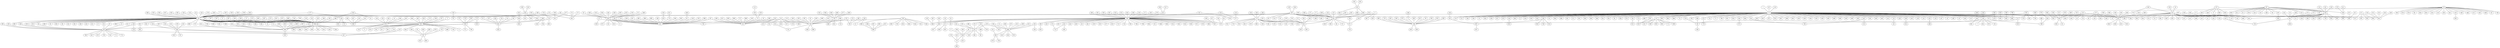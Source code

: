 strict graph "" {
	graph ["edge"="{}",
		file="/Users/felicedeluca/Developer/UofA/mlgd/pipeline/impred/tmp_workspace/eucore/set1/layers/EU_core_Layer_8_drawing_improved.dot",
		"graph"="{'file': '/Users/felicedeluca/Developer/UofA/mlgd/pipeline/impred/tmp_workspace/eucore/set1/layers/EU_core_Layer_8_drawing_improved.dot'}",
		"node"="{'height': '', 'level': '', 'pos': '', 'width': ''}"
	];
	1	 [level=5,
		pos="-1450.11,1085.67"];
	13	 [height=0.05,
		level=1,
		pos="-1524.43,-90.09",
		width=0.05];
	1 -- 13;
	10	 [height=0.05,
		level=1,
		pos="-9300.24,1101.89",
		width=0.05];
	10 -- 13;
	192	 [level=5,
		pos="-9292.43,-994.20"];
	10 -- 192;
	210	 [level=4,
		pos="-8688.58,-931.04"];
	10 -- 210;
	265	 [level=3,
		pos="-9412.26,2705.76"];
	10 -- 265;
	291	 [level=2,
		pos="-10450.56,-745.26"];
	10 -- 291;
	325	 [level=2,
		pos="-10546.25,2236.78"];
	10 -- 325;
	360	 [level=5,
		pos="-8472.95,1581.37"];
	10 -- 360;
	484	 [height=0.05,
		level=1,
		pos="-11483.92,303.35",
		width=0.05];
	10 -- 484;
	511	 [level=5,
		pos="-9801.07,-817.87"];
	10 -- 511;
	582	 [level=4,
		pos="-10588.02,398.17"];
	10 -- 582;
	609	 [level=5,
		pos="-9233.62,-863.93"];
	10 -- 609;
	63	 [level=4,
		pos="-10333.67,2853.04"];
	10 -- 63;
	706	 [level=5,
		pos="-10587.95,1492.53"];
	10 -- 706;
	766	 [level=5,
		pos="-10240.95,-151.76"];
	10 -- 766;
	878	 [level=4,
		pos="-8764.16,-265.03"];
	10 -- 878;
	879	 [level=5,
		pos="-9929.38,2385.93"];
	10 -- 879;
	88	 [level=6,
		pos="-8735.57,1923.15"];
	10 -- 88;
	904	 [level=4,
		pos="-9873.82,-855.30"];
	10 -- 904;
	905	 [level=4,
		pos="-9285.70,2329.24"];
	10 -- 905;
	100	 [level=6,
		pos="6386.97,-11204.94"];
	96	 [level=2,
		pos="6059.10,-12080.25"];
	100 -- 96;
	102	 [height=0.05,
		level=1,
		pos="3487.32,3137.15",
		width=0.05];
	441	 [height=0.05,
		level=1,
		pos="4079.18,-732.51",
		width=0.05];
	102 -- 441;
	104	 [height=0.05,
		level=1,
		pos="9372.29,14916.73",
		width=0.05];
	646	 [height=0.05,
		level=1,
		pos="10567.92,12510.04",
		width=0.05];
	104 -- 646;
	756	 [level=6,
		pos="9357.80,15085.61"];
	104 -- 756;
	105	 [height=0.05,
		level=1,
		pos="7830.02,-5044.18",
		width=0.05];
	616	 [height=0.05,
		level=1,
		pos="7843.97,-6723.96",
		width=0.05];
	105 -- 616;
	106	 [level=6,
		pos="2523.34,2263.70"];
	800	 [level=2,
		pos="1807.54,1949.51"];
	106 -- 800;
	107	 [level=3,
		pos="-2240.77,-1048.50"];
	107 -- 13;
	108	 [level=3,
		pos="10016.95,59.39"];
	346	 [height=0.05,
		level=1,
		pos="8088.95,260.36",
		width=0.05];
	108 -- 346;
	109	 [level=5,
		pos="-1818.26,-5509.60"];
	416	 [height=0.05,
		level=1,
		pos="-1826.51,-5039.51",
		width=0.05];
	109 -- 416;
	11	 [level=3,
		pos="-7006.52,8015.36"];
	401	 [level=3,
		pos="-6783.42,7068.76"];
	11 -- 401;
	111	 [level=2,
		pos="6764.96,-9641.07"];
	829	 [level=2,
		pos="6267.84,-9275.52"];
	111 -- 829;
	957	 [height=0.05,
		level=1,
		pos="7735.93,-10845.89",
		width=0.05];
	111 -- 957;
	112	 [level=5,
		pos="5538.82,-10098.17"];
	250	 [level=5,
		pos="5538.38,-10774.36"];
	112 -- 250;
	113	 [level=3,
		pos="4273.87,5457.74"];
	728	 [height=0.05,
		level=1,
		pos="4695.50,6280.25",
		width=0.05];
	113 -- 728;
	115	 [height=0.05,
		level=1,
		pos="-4526.88,-3718.57",
		width=0.05];
	146	 [level=5,
		pos="-4266.56,-4134.99"];
	115 -- 146;
	35	 [level=5,
		pos="-4978.00,-3902.45"];
	115 -- 35;
	115 -- 416;
	722	 [level=5,
		pos="-4927.30,-3541.47"];
	115 -- 722;
	858	 [level=5,
		pos="-3904.08,-2990.04"];
	115 -- 858;
	116	 [level=6,
		pos="-3531.03,-9095.19"];
	769	 [height=0.05,
		level=1,
		pos="-4854.45,-9255.98",
		width=0.05];
	116 -- 769;
	118	 [level=5,
		pos="6981.35,881.74"];
	118 -- 346;
	119	 [level=2,
		pos="464.56,-1039.78"];
	119 -- 13;
	12	 [level=5,
		pos="8341.80,-1339.75"];
	12 -- 346;
	121	 [level=4,
		pos="1883.43,1027.29"];
	121 -- 800;
	122	 [height=0.05,
		level=1,
		pos="2532.25,-1537.65",
		width=0.05];
	122 -- 441;
	124	 [level=5,
		pos="4235.94,11651.33"];
	174	 [height=0.05,
		level=1,
		pos="5071.06,11220.56",
		width=0.05];
	124 -- 174;
	125	 [level=6,
		pos="6111.61,2261.07"];
	277	 [level=3,
		pos="6253.29,2008.04"];
	125 -- 277;
	126	 [level=3,
		pos="1168.36,6465.48"];
	222	 [level=2,
		pos="617.43,7723.46"];
	126 -- 222;
	127	 [level=4,
		pos="81.03,4390.68"];
	143	 [level=4,
		pos="156.97,5249.89"];
	127 -- 143;
	15	 [height=0.05,
		level=1,
		pos="755.81,2597.27",
		width=0.05];
	127 -- 15;
	459	 [level=5,
		pos="66.26,5098.15"];
	127 -- 459;
	540	 [level=5,
		pos="723.16,4900.72"];
	127 -- 540;
	78	 [level=5,
		pos="729.12,4075.93"];
	127 -- 78;
	93	 [level=6,
		pos="1062.33,4376.14"];
	127 -- 93;
	129	 [level=5,
		pos="8645.02,-4633.83"];
	337	 [height=0.05,
		level=1,
		pos="9699.75,-4674.58",
		width=0.05];
	129 -- 337;
	136	 [height=0.05,
		level=1,
		pos="-6246.88,-1673.21",
		width=0.05];
	13 -- 136;
	138	 [level=4,
		pos="501.28,-1255.09"];
	13 -- 138;
	141	 [level=2,
		pos="-867.23,202.62"];
	13 -- 141;
	144	 [level=5,
		pos="30.74,1892.76"];
	13 -- 144;
	13 -- 15;
	153	 [level=5,
		pos="-2974.31,1256.97"];
	13 -- 153;
	158	 [height=0.05,
		level=1,
		pos="-1587.84,4501.08",
		width=0.05];
	13 -- 158;
	162	 [level=5,
		pos="281.36,-1156.85"];
	13 -- 162;
	167	 [level=2,
		pos="-649.77,-1657.57"];
	13 -- 167;
	18	 [level=2,
		pos="-2530.68,-1075.09"];
	13 -- 18;
	180	 [height=0.05,
		level=1,
		pos="-2453.92,-120.66",
		width=0.05];
	13 -- 180;
	20	 [level=2,
		pos="-1415.56,1325.09"];
	13 -- 20;
	204	 [level=2,
		pos="-1015.99,1335.30"];
	13 -- 204;
	213	 [level=2,
		pos="-2644.36,915.76"];
	13 -- 213;
	214	 [level=3,
		pos="-3734.41,1278.64"];
	13 -- 214;
	215	 [level=2,
		pos="-2872.95,-2365.75"];
	13 -- 215;
	23	 [level=2,
		pos="-5153.71,2250.04"];
	13 -- 23;
	248	 [level=5,
		pos="-695.58,40.38"];
	13 -- 248;
	249	 [level=5,
		pos="-2211.60,-981.34"];
	13 -- 249;
	25	 [level=2,
		pos="-609.15,-1367.66"];
	13 -- 25;
	261	 [level=5,
		pos="-2636.91,3.85"];
	13 -- 261;
	280	 [height=0.05,
		level=1,
		pos="1618.75,3549.47",
		width=0.05];
	13 -- 280;
	284	 [level=5,
		pos="743.77,1522.77"];
	13 -- 284;
	288	 [level=4,
		pos="-1841.59,-936.05"];
	13 -- 288;
	29	 [level=2,
		pos="924.13,-956.85"];
	13 -- 29;
	339	 [level=5,
		pos="-3790.95,-446.47"];
	13 -- 339;
	353	 [level=5,
		pos="-3287.71,-1503.20"];
	13 -- 353;
	358	 [level=5,
		pos="-2099.51,-1144.35"];
	13 -- 358;
	388	 [level=5,
		pos="-1625.48,772.86"];
	13 -- 388;
	389	 [level=4,
		pos="-1269.53,703.05"];
	13 -- 389;
	391	 [level=2,
		pos="-2331.35,1337.22"];
	13 -- 391;
	393	 [level=3,
		pos="-3590.38,-1019.39"];
	13 -- 393;
	405	 [level=5,
		pos="-1377.67,647.83"];
	13 -- 405;
	414	 [level=2,
		pos="-240.34,232.70"];
	13 -- 414;
	13 -- 416;
	420	 [height=0.05,
		level=1,
		pos="-4312.00,-2108.51",
		width=0.05];
	13 -- 420;
	433	 [level=2,
		pos="-13.28,1226.16"];
	13 -- 433;
	437	 [height=0.05,
		level=1,
		pos="-5662.84,3001.79",
		width=0.05];
	13 -- 437;
	13 -- 441;
	454	 [height=0.05,
		level=1,
		pos="-1271.75,-1466.65",
		width=0.05];
	13 -- 454;
	456	 [level=5,
		pos="-2834.47,-644.36"];
	13 -- 456;
	457	 [level=2,
		pos="-417.90,740.52"];
	13 -- 457;
	470	 [level=5,
		pos="-653.33,412.57"];
	13 -- 470;
	492	 [level=5,
		pos="-896.64,1408.25"];
	13 -- 492;
	5	 [height=0.05,
		level=1,
		pos="-183.66,-191.05",
		width=0.05];
	13 -- 5;
	518	 [level=6,
		pos="-563.11,-1061.93"];
	13 -- 518;
	526	 [level=5,
		pos="-661.38,-1721.04"];
	13 -- 526;
	528	 [level=4,
		pos="-300.64,-1021.86"];
	13 -- 528;
	53	 [level=5,
		pos="-2538.56,-762.64"];
	13 -- 53;
	55	 [height=0.05,
		level=1,
		pos="2478.60,2515.29",
		width=0.05];
	13 -- 55;
	564	 [level=2,
		pos="-561.72,872.71"];
	13 -- 564;
	566	 [height=0.05,
		level=1,
		pos="-4611.97,966.54",
		width=0.05];
	13 -- 566;
	567	 [level=2,
		pos="-778.47,-61.05"];
	13 -- 567;
	571	 [level=5,
		pos="108.74,-834.86"];
	13 -- 571;
	573	 [height=0.05,
		level=1,
		pos="-4290.53,2823.84",
		width=0.05];
	13 -- 573;
	583	 [level=5,
		pos="-1935.24,1035.36"];
	13 -- 583;
	590	 [level=5,
		pos="-1301.89,-1436.78"];
	13 -- 590;
	592	 [height=0.05,
		level=1,
		pos="-6656.05,3551.76",
		width=0.05];
	13 -- 592;
	622	 [level=4,
		pos="-2890.58,-813.08"];
	13 -- 622;
	632	 [level=2,
		pos="-823.86,232.24"];
	13 -- 632;
	65	 [level=5,
		pos="-2293.77,875.82"];
	13 -- 65;
	650	 [height=0.05,
		level=1,
		pos="-2017.00,1737.82",
		width=0.05];
	13 -- 650;
	673	 [level=2,
		pos="-1796.67,-865.88"];
	13 -- 673;
	679	 [level=4,
		pos="1259.41,-1047.56"];
	13 -- 679;
	680	 [level=2,
		pos="-932.58,-1662.56"];
	13 -- 680;
	682	 [level=5,
		pos="-780.28,-69.02"];
	13 -- 682;
	683	 [level=5,
		pos="-25.25,1350.65"];
	13 -- 683;
	693	 [level=3,
		pos="-1728.25,-1408.35"];
	13 -- 693;
	698	 [level=5,
		pos="-599.73,-1055.62"];
	13 -- 698;
	70	 [level=4,
		pos="-2694.19,-157.13"];
	13 -- 70;
	709	 [level=2,
		pos="-1075.46,787.54"];
	13 -- 709;
	752	 [level=3,
		pos="-849.23,828.69"];
	13 -- 752;
	777	 [level=4,
		pos="-3362.24,734.09"];
	13 -- 777;
	796	 [level=3,
		pos="-1641.36,1227.46"];
	13 -- 796;
	13 -- 800;
	807	 [level=2,
		pos="-2207.41,1926.64"];
	13 -- 807;
	816	 [level=4,
		pos="-2777.54,-1366.18"];
	13 -- 816;
	838	 [level=5,
		pos="-2960.10,593.94"];
	13 -- 838;
	850	 [level=2,
		pos="853.70,613.60"];
	13 -- 850;
	853	 [level=2,
		pos="-3296.63,334.09"];
	13 -- 853;
	860	 [height=0.05,
		level=1,
		pos="-3002.94,3083.47",
		width=0.05];
	13 -- 860;
	871	 [level=5,
		pos="-553.75,1688.56"];
	13 -- 871;
	872	 [height=0.05,
		level=1,
		pos="-2074.15,816.12",
		width=0.05];
	13 -- 872;
	876	 [level=4,
		pos="-748.26,1175.64"];
	13 -- 876;
	887	 [level=2,
		pos="468.57,-534.32"];
	13 -- 887;
	893	 [level=2,
		pos="-3612.72,2307.67"];
	13 -- 893;
	899	 [level=2,
		pos="-43.42,-1171.80"];
	13 -- 899;
	903	 [level=5,
		pos="-1691.45,-976.83"];
	13 -- 903;
	926	 [level=2,
		pos="-3066.42,-461.64"];
	13 -- 926;
	928	 [level=5,
		pos="-612.82,212.34"];
	13 -- 928;
	942	 [level=5,
		pos="1040.24,-856.16"];
	13 -- 942;
	944	 [level=3,
		pos="-1366.20,799.66"];
	13 -- 944;
	952	 [level=5,
		pos="-3192.99,328.76"];
	13 -- 952;
	956	 [level=4,
		pos="-1753.50,884.61"];
	13 -- 956;
	963	 [level=2,
		pos="-520.03,50.07"];
	13 -- 963;
	968	 [level=2,
		pos="-4462.81,252.85"];
	13 -- 968;
	969	 [level=3,
		pos="-3318.28,-497.99"];
	13 -- 969;
	986	 [level=6,
		pos="-1524.57,-1697.28"];
	13 -- 986;
	130	 [level=6,
		pos="2491.92,-6722.82"];
	676	 [height=0.05,
		level=1,
		pos="2375.90,-5898.09",
		width=0.05];
	130 -- 676;
	132	 [level=5,
		pos="-6946.72,6538.26"];
	246	 [level=2,
		pos="-7782.06,5725.31"];
	132 -- 246;
	133	 [level=6,
		pos="-8036.50,-13105.97"];
	817	 [height=0.05,
		level=1,
		pos="-7825.89,-13297.98",
		width=0.05];
	133 -- 817;
	134	 [height=0.05,
		level=1,
		pos="-11377.64,-8378.37",
		width=0.05];
	634	 [height=0.05,
		level=1,
		pos="-8879.72,-9950.50",
		width=0.05];
	134 -- 634;
	135	 [level=5,
		pos="13046.88,-6643.63"];
	651	 [height=0.05,
		level=1,
		pos="13394.04,-7741.73",
		width=0.05];
	135 -- 651;
	524	 [level=2,
		pos="-6944.94,-948.97"];
	136 -- 524;
	643	 [level=5,
		pos="-5829.08,-2150.63"];
	136 -- 643;
	746	 [level=2,
		pos="-6620.89,-2605.71"];
	136 -- 746;
	837	 [height=0.05,
		level=1,
		pos="-8142.11,-2816.36",
		width=0.05];
	136 -- 837;
	137	 [level=3,
		pos="-9546.63,4439.90"];
	137 -- 246;
	263	 [level=5,
		pos="-10212.99,3810.33"];
	137 -- 263;
	449	 [level=5,
		pos="-10181.44,4515.99"];
	137 -- 449;
	8	 [level=5,
		pos="-9275.12,3607.27"];
	137 -- 8;
	808	 [level=6,
		pos="-9296.21,4915.41"];
	137 -- 808;
	855	 [level=5,
		pos="-8876.90,3974.76"];
	137 -- 855;
	14	 [height=0.05,
		level=1,
		pos="5407.42,417.16",
		width=0.05];
	14 -- 441;
	140	 [level=2,
		pos="18242.13,-5908.82"];
	175	 [level=2,
		pos="17377.39,-7287.72"];
	140 -- 175;
	142	 [level=5,
		pos="5562.00,-4250.00"];
	508	 [height=0.05,
		level=1,
		pos="6124.37,-4334.42",
		width=0.05];
	142 -- 508;
	620	 [level=6,
		pos="-137.92,2294.46"];
	144 -- 620;
	145	 [level=5,
		pos="-5651.45,4726.55"];
	591	 [level=4,
		pos="-5614.75,5495.71"];
	145 -- 591;
	148	 [level=5,
		pos="-4547.77,-18783.29"];
	908	 [level=2,
		pos="-3618.81,-19274.15"];
	148 -- 908;
	149	 [level=6,
		pos="-1639.66,5366.16"];
	149 -- 158;
	799	 [height=0.05,
		level=1,
		pos="-2239.82,8706.62",
		width=0.05];
	15 -- 799;
	919	 [level=5,
		pos="730.96,3719.26"];
	15 -- 919;
	150	 [level=6,
		pos="7395.90,-15816.13"];
	545	 [height=0.05,
		level=1,
		pos="7433.71,-15362.00",
		width=0.05];
	150 -- 545;
	151	 [height=0.05,
		level=1,
		pos="11118.09,2531.17",
		width=0.05];
	151 -- 346;
	976	 [level=6,
		pos="11244.75,2697.40"];
	151 -- 976;
	152	 [height=0.05,
		level=1,
		pos="4134.07,-2986.32",
		width=0.05];
	152 -- 441;
	154	 [height=0.05,
		level=1,
		pos="5799.76,-3151.00",
		width=0.05];
	154 -- 441;
	701	 [level=6,
		pos="6215.30,-2501.24"];
	154 -- 701;
	803	 [level=2,
		pos="5560.06,-2220.68"];
	154 -- 803;
	155	 [level=5,
		pos="-5708.75,-10760.75"];
	155 -- 769;
	156	 [level=5,
		pos="-8445.12,-3237.56"];
	243	 [level=4,
		pos="-8699.95,-2972.57"];
	156 -- 243;
	157	 [level=2,
		pos="12104.40,-6439.21"];
	157 -- 651;
	36	 [level=5,
		pos="-2225.44,4090.35"];
	158 -- 36;
	49	 [level=5,
		pos="-2314.98,5183.68"];
	158 -- 49;
	7	 [level=5,
		pos="-1446.76,5125.36"];
	158 -- 7;
	941	 [level=6,
		pos="-2213.70,4345.69"];
	158 -- 941;
	975	 [level=6,
		pos="-983.38,4088.12"];
	158 -- 975;
	159	 [level=4,
		pos="-5103.40,-10759.91"];
	159 -- 769;
	16	 [level=5,
		pos="-5035.46,6038.89"];
	16 -- 591;
	160	 [level=5,
		pos="16567.80,-8422.57"];
	160 -- 175;
	161	 [level=6,
		pos="6516.26,-4417.53"];
	161 -- 508;
	812	 [level=6,
		pos="-104.59,-1451.59"];
	162 -- 812;
	163	 [level=2,
		pos="9610.45,4931.87"];
	376	 [level=6,
		pos="9345.74,4274.78"];
	163 -- 376;
	537	 [height=0.05,
		level=1,
		pos="11914.75,4922.05",
		width=0.05];
	163 -- 537;
	164	 [level=6,
		pos="8842.57,-4522.91"];
	164 -- 337;
	165	 [level=3,
		pos="-6213.01,7554.31"];
	165 -- 401;
	960	 [level=6,
		pos="-5942.19,7817.40"];
	165 -- 960;
	166	 [level=6,
		pos="-4951.10,-10457.73"];
	166 -- 769;
	169	 [level=5,
		pos="18289.37,-7751.41"];
	169 -- 175;
	17	 [level=4,
		pos="10218.26,7425.83"];
	648	 [level=2,
		pos="10310.99,6612.13"];
	17 -- 648;
	170	 [level=5,
		pos="-4400.97,-16312.99"];
	558	 [height=0.05,
		level=1,
		pos="-4568.56,-16936.92",
		width=0.05];
	170 -- 558;
	172	 [level=4,
		pos="-3906.34,-16784.97"];
	172 -- 558;
	918	 [level=4,
		pos="-3092.06,-16504.66"];
	172 -- 918;
	173	 [level=5,
		pos="-613.41,-4237.99"];
	635	 [height=0.05,
		level=1,
		pos="-795.09,-2802.62",
		width=0.05];
	173 -- 635;
	851	 [height=0.05,
		level=1,
		pos="3510.62,8652.93",
		width=0.05];
	174 -- 851;
	882	 [level=5,
		pos="5061.43,11782.42"];
	174 -- 882;
	238	 [level=5,
		pos="18466.42,-6888.62"];
	175 -- 238;
	361	 [level=4,
		pos="17310.90,-5809.80"];
	175 -- 361;
	476	 [level=5,
		pos="17958.25,-5993.67"];
	175 -- 476;
	552	 [level=5,
		pos="16418.79,-6853.18"];
	175 -- 552;
	66	 [level=4,
		pos="17195.18,-8644.18"];
	175 -- 66;
	678	 [level=2,
		pos="15305.12,-6953.18"];
	175 -- 678;
	708	 [level=5,
		pos="16422.29,-7408.55"];
	175 -- 708;
	761	 [level=4,
		pos="17222.44,-6072.72"];
	175 -- 761;
	776	 [level=4,
		pos="16518.68,-6278.32"];
	175 -- 776;
	785	 [level=6,
		pos="18421.86,-6724.11"];
	175 -- 785;
	801	 [level=5,
		pos="16636.19,-8143.68"];
	175 -- 801;
	870	 [level=5,
		pos="17389.65,-8427.38"];
	175 -- 870;
	895	 [level=6,
		pos="18111.53,-7983.95"];
	175 -- 895;
	177	 [height=0.05,
		level=1,
		pos="5671.22,1186.48",
		width=0.05];
	256	 [level=4,
		pos="5569.63,1977.54"];
	177 -- 256;
	177 -- 441;
	178	 [level=4,
		pos="5923.21,-1230.38"];
	178 -- 441;
	179	 [level=2,
		pos="-6522.38,-16964.66"];
	179 -- 558;
	181	 [height=0.05,
		level=1,
		pos="8325.97,2580.23",
		width=0.05];
	181 -- 346;
	182	 [level=3,
		pos="-3351.32,-9877.86"];
	182 -- 769;
	183	 [height=0.05,
		level=1,
		pos="4644.01,-4358.62",
		width=0.05];
	183 -- 441;
	184	 [level=6,
		pos="14614.66,-6381.94"];
	671	 [level=5,
		pos="14379.07,-6753.41"];
	184 -- 671;
	185	 [level=2,
		pos="13097.49,5041.38"];
	185 -- 537;
	186	 [level=5,
		pos="-363.05,-1997.03"];
	60	 [level=5,
		pos="125.17,-1962.89"];
	186 -- 60;
	187	 [level=2,
		pos="7059.57,-12179.83"];
	187 -- 957;
	187 -- 96;
	188	 [level=5,
		pos="-4040.30,9558.66"];
	72	 [level=2,
		pos="-3688.67,9529.34"];
	188 -- 72;
	189	 [height=0.05,
		level=1,
		pos="538.80,-1701.42",
		width=0.05];
	189 -- 441;
	189 -- 60;
	19	 [level=5,
		pos="1604.11,6800.52"];
	19 -- 222;
	190	 [level=5,
		pos="5632.39,7194.22"];
	190 -- 728;
	191	 [level=2,
		pos="-9511.42,5756.84"];
	191 -- 246;
	193	 [level=5,
		pos="-9653.45,-10398.57"];
	193 -- 634;
	194	 [level=4,
		pos="-607.61,7899.83"];
	194 -- 222;
	770	 [level=6,
		pos="-849.08,7698.17"];
	194 -- 770;
	195	 [level=3,
		pos="-2436.31,-4023.35"];
	195 -- 416;
	197	 [level=2,
		pos="-9960.21,7582.33"];
	232	 [level=5,
		pos="-9162.31,8044.77"];
	197 -- 232;
	197 -- 246;
	251	 [level=5,
		pos="-8989.84,7142.49"];
	197 -- 251;
	287	 [level=4,
		pos="-8948.21,8013.68"];
	197 -- 287;
	296	 [level=5,
		pos="-10957.61,7330.45"];
	197 -- 296;
	39	 [level=5,
		pos="-9966.64,8396.38"];
	197 -- 39;
	412	 [level=4,
		pos="-10616.08,6472.53"];
	197 -- 412;
	481	 [level=2,
		pos="-11253.45,6995.46"];
	197 -- 481;
	580	 [level=3,
		pos="-11307.11,8335.06"];
	197 -- 580;
	658	 [level=5,
		pos="-10762.58,6534.13"];
	197 -- 658;
	811	 [level=5,
		pos="-9634.61,6580.08"];
	197 -- 811;
	91	 [level=5,
		pos="-9775.19,6347.17"];
	197 -- 91;
	979	 [level=5,
		pos="-10109.74,8244.85"];
	197 -- 979;
	198	 [level=2,
		pos="8506.65,-9175.14"];
	198 -- 957;
	2	 [level=2,
		pos="4073.15,1744.92"];
	2 -- 441;
	200	 [level=5,
		pos="2961.43,3621.14"];
	233	 [height=0.05,
		level=1,
		pos="3206.98,4343.69",
		width=0.05];
	200 -- 233;
	201	 [level=5,
		pos="5613.44,-666.18"];
	201 -- 441;
	203	 [level=4,
		pos="4146.98,-6796.65"];
	499	 [level=4,
		pos="3674.36,-6573.20"];
	203 -- 499;
	206	 [level=5,
		pos="-6040.00,5959.13"];
	206 -- 591;
	208	 [level=5,
		pos="6378.00,-4759.15"];
	208 -- 508;
	209	 [level=5,
		pos="8529.94,-4254.33"];
	349	 [level=4,
		pos="9026.65,-3699.63"];
	209 -- 349;
	21	 [level=2,
		pos="-6646.93,-9908.97"];
	21 -- 769;
	211	 [level=5,
		pos="2433.49,8620.65"];
	211 -- 851;
	216	 [level=5,
		pos="1594.12,-817.30"];
	216 -- 942;
	217	 [level=5,
		pos="-816.58,2758.56"];
	491	 [level=5,
		pos="-498.12,3244.04"];
	217 -- 491;
	493	 [level=5,
		pos="-1249.02,3489.50"];
	217 -- 493;
	217 -- 871;
	964	 [level=6,
		pos="-523.49,2998.84"];
	217 -- 964;
	219	 [level=6,
		pos="10886.47,-3545.12"];
	946	 [height=0.05,
		level=1,
		pos="10586.32,-3048.42",
		width=0.05];
	219 -- 946;
	22	 [height=0.05,
		level=1,
		pos="2255.17,-4863.58",
		width=0.05];
	22 -- 441;
	841	 [level=2,
		pos="1017.81,-6367.43"];
	22 -- 841;
	220	 [level=5,
		pos="3065.18,4977.31"];
	220 -- 233;
	221	 [height=0.05,
		level=1,
		pos="5562.28,8607.17",
		width=0.05];
	221 -- 728;
	783	 [level=2,
		pos="5716.98,9574.83"];
	221 -- 783;
	223	 [level=5,
		pos="1725.54,6788.41"];
	222 -- 223;
	237	 [level=5,
		pos="1858.48,7442.97"];
	222 -- 237;
	247	 [level=2,
		pos="-715.08,9189.89"];
	222 -- 247;
	269	 [level=2,
		pos="-497.02,8771.85"];
	222 -- 269;
	222 -- 280;
	327	 [level=2,
		pos="1895.50,8077.78"];
	222 -- 327;
	41	 [level=5,
		pos="-496.11,8023.16"];
	222 -- 41;
	431	 [level=6,
		pos="1357.63,8576.14"];
	222 -- 431;
	525	 [level=4,
		pos="367.95,6555.76"];
	222 -- 525;
	604	 [level=5,
		pos="-330.59,6544.43"];
	222 -- 604;
	654	 [level=2,
		pos="516.17,9624.47"];
	222 -- 654;
	672	 [level=2,
		pos="-180.70,9865.71"];
	222 -- 672;
	719	 [level=4,
		pos="-496.47,7444.26"];
	222 -- 719;
	757	 [level=5,
		pos="-143.36,6929.23"];
	222 -- 757;
	762	 [level=5,
		pos="686.72,9273.39"];
	222 -- 762;
	881	 [level=5,
		pos="-132.42,9293.23"];
	222 -- 881;
	930	 [level=4,
		pos="1768.19,7581.61"];
	222 -- 930;
	935	 [level=5,
		pos="197.69,6363.03"];
	222 -- 935;
	224	 [level=3,
		pos="6652.15,972.30"];
	224 -- 277;
	224 -- 346;
	226	 [level=5,
		pos="-8775.41,5907.29"];
	226 -- 246;
	227	 [height=0.05,
		level=1,
		pos="2192.90,10015.89",
		width=0.05];
	227 -- 851;
	228	 [level=5,
		pos="6339.42,-10289.94"];
	74	 [level=3,
		pos="5718.53,-10900.77"];
	228 -- 74;
	229	 [level=6,
		pos="1506.13,9430.49"];
	229 -- 762;
	268	 [level=5,
		pos="-5129.57,1587.71"];
	23 -- 268;
	421	 [level=5,
		pos="-6098.47,2249.46"];
	23 -- 421;
	569	 [level=6,
		pos="-5947.94,2385.46"];
	23 -- 569;
	655	 [level=5,
		pos="-4738.49,2150.17"];
	23 -- 655;
	691	 [level=5,
		pos="-6076.00,1533.60"];
	23 -- 691;
	73	 [level=2,
		pos="-6055.30,1458.84"];
	23 -- 73;
	819	 [level=2,
		pos="-5778.41,855.58"];
	23 -- 819;
	230	 [level=3,
		pos="2956.51,-17473.23"];
	51	 [level=3,
		pos="2797.01,-17868.97"];
	230 -- 51;
	809	 [height=0.05,
		level=1,
		pos="3240.59,-16391.58",
		width=0.05];
	230 -- 809;
	231	 [level=6,
		pos="10322.07,14775.77"];
	662	 [level=2,
		pos="10367.47,14711.38"];
	231 -- 662;
	241	 [level=4,
		pos="2494.01,3978.56"];
	233 -- 241;
	293	 [level=6,
		pos="3345.70,4067.14"];
	233 -- 293;
	356	 [level=6,
		pos="2273.62,4356.93"];
	233 -- 356;
	233 -- 441;
	234	 [level=5,
		pos="9527.13,-9370.12"];
	619	 [level=2,
		pos="9798.66,-9516.47"];
	234 -- 619;
	235	 [level=5,
		pos="3206.68,-6806.82"];
	235 -- 676;
	239	 [level=5,
		pos="-86.73,-4417.89"];
	239 -- 635;
	24	 [level=6,
		pos="8556.10,-15046.90"];
	24 -- 545;
	240	 [level=5,
		pos="7337.06,4868.28"];
	506	 [height=0.05,
		level=1,
		pos="7518.61,4293.31",
		width=0.05];
	240 -- 506;
	242	 [level=5,
		pos="7701.11,8644.27"];
	726	 [height=0.05,
		level=1,
		pos="8282.13,8773.22",
		width=0.05];
	242 -- 726;
	243 -- 837;
	244	 [level=2,
		pos="1857.02,-2228.06"];
	244 -- 441;
	377	 [level=2,
		pos="-9041.27,5067.62"];
	246 -- 377;
	246 -- 401;
	429	 [level=5,
		pos="-7396.91,4590.24"];
	246 -- 429;
	490	 [level=3,
		pos="-7849.53,4441.83"];
	246 -- 490;
	550	 [level=2,
		pos="-8215.49,4395.01"];
	246 -- 550;
	246 -- 591;
	246 -- 592;
	608	 [level=5,
		pos="-6616.77,5836.89"];
	246 -- 608;
	738	 [level=5,
		pos="-7788.62,6832.45"];
	246 -- 738;
	839	 [level=4,
		pos="-7906.41,6694.35"];
	246 -- 839;
	965	 [level=5,
		pos="-8360.52,4618.68"];
	246 -- 965;
	250 -- 74;
	252	 [level=3,
		pos="-7653.66,-10353.87"];
	252 -- 634;
	254	 [height=0.05,
		level=1,
		pos="4494.36,2202.54",
		width=0.05];
	254 -- 441;
	255	 [level=5,
		pos="5985.40,5219.92"];
	731	 [level=4,
		pos="5767.36,5543.13"];
	255 -- 731;
	601	 [level=6,
		pos="5065.26,1726.47"];
	256 -- 601;
	747	 [level=5,
		pos="5459.67,1389.21"];
	256 -- 747;
	257	 [level=4,
		pos="543.94,-3737.00"];
	257 -- 635;
	258	 [level=4,
		pos="-5346.26,-16288.94"];
	258 -- 558;
	259	 [level=2,
		pos="1346.85,-1916.58"];
	259 -- 441;
	26	 [level=5,
		pos="11290.15,-164.50"];
	471	 [level=4,
		pos="10735.91,503.71"];
	26 -- 471;
	264	 [level=2,
		pos="2832.55,-1726.76"];
	264 -- 441;
	266	 [level=6,
		pos="-3340.18,2497.17"];
	266 -- 893;
	267	 [height=0.05,
		level=1,
		pos="-6027.43,-7011.79",
		width=0.05];
	267 -- 769;
	270	 [level=5,
		pos="9378.57,1624.89"];
	270 -- 346;
	271	 [level=5,
		pos="14308.96,-11353.71"];
	823	 [level=2,
		pos="15164.01,-10966.61"];
	271 -- 823;
	272	 [level=5,
		pos="-4965.49,5104.41"];
	272 -- 591;
	274	 [level=5,
		pos="-6286.06,1022.05"];
	274 -- 819;
	275	 [level=5,
		pos="-5354.78,5952.50"];
	275 -- 591;
	276	 [height=0.05,
		level=1,
		pos="-10070.42,-11682.35",
		width=0.05];
	276 -- 634;
	278	 [level=5,
		pos="8394.22,6301.33"];
	76	 [level=2,
		pos="8708.53,6583.06"];
	278 -- 76;
	279	 [level=4,
		pos="-11818.48,8755.31"];
	279 -- 580;
	281	 [level=2,
		pos="14449.86,-12040.38"];
	281 -- 823;
	282	 [level=5,
		pos="13034.52,-10669.57"];
	455	 [level=3,
		pos="12845.58,-10657.01"];
	282 -- 455;
	283	 [level=6,
		pos="8103.39,3017.75"];
	323	 [level=5,
		pos="8725.13,2631.75"];
	283 -- 323;
	572	 [level=5,
		pos="782.91,1890.48"];
	284 -- 572;
	286	 [height=0.05,
		level=1,
		pos="11702.97,6633.98",
		width=0.05];
	286 -- 537;
	494	 [level=6,
		pos="-8626.53,7996.53"];
	287 -- 494;
	48	 [level=5,
		pos="649.35,-1262.58"];
	29 -- 48;
	292	 [level=3,
		pos="13162.10,-11415.71"];
	292 -- 455;
	294	 [level=5,
		pos="-9112.52,-6660.01"];
	787	 [height=0.05,
		level=1,
		pos="-8648.89,-7266.94",
		width=0.05];
	294 -- 787;
	295	 [level=6,
		pos="15495.40,-11846.52"];
	295 -- 823;
	298	 [level=5,
		pos="7306.43,-1116.24"];
	298 -- 346;
	299	 [level=2,
		pos="2218.63,-959.73"];
	299 -- 441;
	3	 [level=4,
		pos="392.01,-3534.45"];
	3 -- 635;
	301	 [level=2,
		pos="9774.83,-375.90"];
	301 -- 346;
	302	 [level=4,
		pos="8511.85,-3421.33"];
	302 -- 349;
	379	 [level=5,
		pos="8129.88,-4310.04"];
	302 -- 379;
	595	 [level=5,
		pos="8399.59,-3168.57"];
	302 -- 595;
	763	 [level=5,
		pos="7617.92,-3416.21"];
	302 -- 763;
	303	 [level=5,
		pos="7056.90,1829.44"];
	303 -- 346;
	304	 [level=4,
		pos="10707.05,6500.16"];
	304 -- 648;
	307	 [level=2,
		pos="7821.22,2758.79"];
	307 -- 346;
	308	 [level=5,
		pos="-1507.40,-4663.57"];
	308 -- 416;
	31	 [level=5,
		pos="11538.34,12722.49"];
	31 -- 646;
	310	 [level=2,
		pos="7061.74,-907.70"];
	310 -- 346;
	312	 [level=5,
		pos="1535.48,-615.04"];
	312 -- 942;
	313	 [level=5,
		pos="1214.40,-519.92"];
	313 -- 942;
	314	 [level=6,
		pos="13284.80,-5637.98"];
	534	 [level=6,
		pos="13567.36,-6175.19"];
	314 -- 534;
	315	 [level=4,
		pos="9459.35,-1109.21"];
	315 -- 346;
	316	 [height=0.05,
		level=1,
		pos="4847.90,-13979.66",
		width=0.05];
	368	 [level=2,
		pos="4963.61,-15115.43"];
	316 -- 368;
	703	 [level=5,
		pos="3974.48,-14340.53"];
	316 -- 703;
	792	 [height=0.05,
		level=1,
		pos="4576.34,-9681.18",
		width=0.05];
	316 -- 792;
	316 -- 809;
	824	 [level=5,
		pos="4012.32,-13552.23"];
	316 -- 824;
	834	 [height=0.05,
		level=1,
		pos="3893.40,-10945.42",
		width=0.05];
	316 -- 834;
	844	 [level=5,
		pos="4520.99,-13280.18"];
	316 -- 844;
	85	 [height=0.05,
		level=1,
		pos="3448.69,-15014.50",
		width=0.05];
	316 -- 85;
	940	 [level=5,
		pos="5827.85,-14166.39"];
	316 -- 940;
	317	 [level=5,
		pos="8674.19,3245.45"];
	317 -- 323;
	32	 [level=4,
		pos="-3907.85,-13795.00"];
	68	 [height=0.05,
		level=1,
		pos="-4114.30,-12563.05",
		width=0.05];
	32 -- 68;
	320	 [level=2,
		pos="3737.50,-3431.11"];
	320 -- 441;
	321	 [level=6,
		pos="9405.16,-12865.85"];
	774	 [level=2,
		pos="8927.09,-12748.07"];
	321 -- 774;
	322	 [level=4,
		pos="16054.80,-11114.81"];
	322 -- 823;
	323 -- 346;
	324	 [level=2,
		pos="-4375.95,4249.25"];
	789	 [level=2,
		pos="-5291.73,4006.82"];
	324 -- 789;
	802	 [level=5,
		pos="-11163.88,1979.71"];
	325 -- 802;
	326	 [level=2,
		pos="-5158.65,-7186.55"];
	326 -- 769;
	329	 [height=0.05,
		level=1,
		pos="2268.87,11697.03",
		width=0.05];
	329 -- 851;
	33	 [level=4,
		pos="6933.25,-12081.58"];
	33 -- 96;
	330	 [level=5,
		pos="5860.15,-1267.60"];
	330 -- 441;
	333	 [level=3,
		pos="6197.96,6384.22"];
	333 -- 728;
	334	 [level=5,
		pos="8230.33,2266.40"];
	334 -- 346;
	335	 [level=5,
		pos="9519.69,12964.67"];
	543	 [level=6,
		pos="9308.91,13014.85"];
	335 -- 543;
	335 -- 646;
	336	 [level=2,
		pos="6436.40,-6598.65"];
	336 -- 616;
	337 -- 346;
	337 -- 349;
	351	 [level=5,
		pos="9706.68,-5654.00"];
	337 -- 351;
	514	 [level=5,
		pos="10688.71,-4285.35"];
	337 -- 514;
	588	 [level=6,
		pos="9885.84,-4184.60"];
	337 -- 588;
	337 -- 616;
	337 -- 651;
	661	 [level=4,
		pos="9922.70,-5751.35"];
	337 -- 661;
	665	 [level=5,
		pos="8879.26,-5234.35"];
	337 -- 665;
	338	 [level=5,
		pos="-4221.38,-10331.99"];
	338 -- 769;
	614	 [level=5,
		pos="-4137.72,-71.13"];
	339 -- 614;
	34	 [level=2,
		pos="10211.26,-10802.88"];
	527	 [level=6,
		pos="10133.91,-11635.33"];
	34 -- 527;
	576	 [level=4,
		pos="10530.76,-11796.54"];
	34 -- 576;
	586	 [level=6,
		pos="10070.33,-10726.02"];
	34 -- 586;
	791	 [level=2,
		pos="11133.53,-11010.67"];
	34 -- 791;
	818	 [level=4,
		pos="10704.53,-10595.93"];
	34 -- 818;
	34 -- 957;
	340	 [level=5,
		pos="-2694.55,7605.36"];
	340 -- 799;
	341	 [level=4,
		pos="-4667.82,-19025.98"];
	341 -- 908;
	342	 [level=5,
		pos="12549.63,4274.62"];
	342 -- 537;
	343	 [level=6,
		pos="1833.96,-6355.78"];
	343 -- 676;
	344	 [level=4,
		pos="-3137.53,-5510.48"];
	344 -- 416;
	371	 [height=0.05,
		level=1,
		pos="9438.09,3299.19",
		width=0.05];
	346 -- 371;
	398	 [level=2,
		pos="7890.38,-2365.46"];
	346 -- 398;
	428	 [level=4,
		pos="6570.95,82.31"];
	346 -- 428;
	435	 [level=5,
		pos="9786.25,26.00"];
	346 -- 435;
	442	 [level=2,
		pos="11828.66,1265.60"];
	346 -- 442;
	444	 [level=2,
		pos="9945.35,-1731.50"];
	346 -- 444;
	458	 [level=6,
		pos="6850.37,520.29"];
	346 -- 458;
	46	 [level=5,
		pos="7484.25,1997.33"];
	346 -- 46;
	461	 [level=4,
		pos="7109.03,1651.54"];
	346 -- 461;
	346 -- 471;
	479	 [height=0.05,
		level=1,
		pos="8919.45,-1335.03",
		width=0.05];
	346 -- 479;
	505	 [level=5,
		pos="6682.48,-383.97"];
	346 -- 505;
	346 -- 506;
	577	 [height=0.05,
		level=1,
		pos="10582.26,542.60",
		width=0.05];
	346 -- 577;
	58	 [height=0.05,
		level=1,
		pos="6748.80,3526.41",
		width=0.05];
	346 -- 58;
	618	 [level=2,
		pos="6826.47,1455.43"];
	346 -- 618;
	712	 [level=2,
		pos="9490.82,1813.44"];
	346 -- 712;
	716	 [level=2,
		pos="8848.72,2851.44"];
	346 -- 716;
	759	 [height=0.05,
		level=1,
		pos="10168.70,1316.81",
		width=0.05];
	346 -- 759;
	764	 [height=0.05,
		level=1,
		pos="9135.08,1892.85",
		width=0.05];
	346 -- 764;
	798	 [height=0.05,
		level=1,
		pos="11416.20,1248.48",
		width=0.05];
	346 -- 798;
	804	 [level=5,
		pos="6885.59,-365.01"];
	346 -- 804;
	83	 [level=2,
		pos="8847.55,-1850.40"];
	346 -- 83;
	849	 [height=0.05,
		level=1,
		pos="11005.93,-1811.32",
		width=0.05];
	346 -- 849;
	894	 [level=2,
		pos="9342.26,2340.53"];
	346 -- 894;
	914	 [level=2,
		pos="10306.68,1452.34"];
	346 -- 914;
	922	 [height=0.05,
		level=1,
		pos="7828.44,-2168.99",
		width=0.05];
	346 -- 922;
	924	 [level=4,
		pos="9903.65,-917.13"];
	346 -- 924;
	927	 [height=0.05,
		level=1,
		pos="6879.77,-1037.64",
		width=0.05];
	346 -- 927;
	346 -- 946;
	958	 [level=5,
		pos="6483.98,10.68"];
	346 -- 958;
	971	 [level=5,
		pos="9794.59,-427.72"];
	346 -- 971;
	973	 [level=2,
		pos="7025.28,-1927.69"];
	346 -- 973;
	978	 [level=4,
		pos="8976.43,-1376.96"];
	346 -- 978;
	980	 [level=2,
		pos="7539.07,-1496.64"];
	346 -- 980;
	347	 [level=5,
		pos="5522.99,-1674.47"];
	347 -- 441;
	348	 [level=5,
		pos="8248.15,9407.42"];
	348 -- 726;
	891	 [level=5,
		pos="8602.20,-3303.55"];
	349 -- 891;
	350	 [level=3,
		pos="1640.79,320.40"];
	983	 [level=3,
		pos="2047.10,468.90"];
	350 -- 983;
	352	 [level=2,
		pos="-7970.99,-9295.48"];
	352 -- 634;
	489	 [level=6,
		pos="-3348.24,-2060.42"];
	353 -- 489;
	354	 [level=5,
		pos="-7149.34,-8463.01"];
	466	 [level=2,
		pos="-6866.14,-8896.94"];
	354 -- 466;
	81	 [level=5,
		pos="-7724.41,-9154.33"];
	354 -- 81;
	355	 [height=0.05,
		level=1,
		pos="1860.17,-1063.40",
		width=0.05];
	355 -- 441;
	364	 [level=5,
		pos="8921.26,-11486.48"];
	364 -- 957;
	365	 [level=5,
		pos="1323.20,-1151.07"];
	365 -- 679;
	366	 [level=5,
		pos="7942.88,-16033.29"];
	366 -- 545;
	367	 [level=5,
		pos="11086.44,-2886.16"];
	367 -- 946;
	369	 [level=5,
		pos="-3097.50,-12392.30"];
	369 -- 68;
	37	 [level=5,
		pos="-6273.70,-10368.13"];
	37 -- 769;
	370	 [level=2,
		pos="-2139.04,10285.79"];
	370 -- 799;
	371 -- 537;
	373	 [level=5,
		pos="-5635.87,-7564.99"];
	373 -- 769;
	374	 [level=6,
		pos="13645.45,-465.50"];
	713	 [level=2,
		pos="12580.06,795.22"];
	374 -- 713;
	375	 [level=2,
		pos="6290.90,10245.74"];
	375 -- 783;
	378	 [level=5,
		pos="-2611.34,5723.64"];
	378 -- 49;
	380	 [level=2,
		pos="-2854.81,-3856.17"];
	380 -- 416;
	382	 [level=3,
		pos="2843.78,1216.42"];
	382 -- 441;
	383	 [level=3,
		pos="-1378.04,-5059.53"];
	383 -- 416;
	384	 [level=6,
		pos="-697.01,-2195.34"];
	384 -- 635;
	387	 [level=4,
		pos="3447.75,-4352.58"];
	79	 [level=2,
		pos="3087.19,-3909.94"];
	387 -- 79;
	390	 [level=5,
		pos="-6271.08,-8289.29"];
	390 -- 769;
	392	 [level=5,
		pos="6708.45,-10478.67"];
	392 -- 957;
	396	 [level=2,
		pos="-3591.07,-4992.18"];
	396 -- 416;
	397	 [level=5,
		pos="3934.93,6203.58"];
	397 -- 728;
	633	 [level=6,
		pos="7896.42,-2592.77"];
	398 -- 633;
	399	 [level=2,
		pos="6030.19,-13347.13"];
	399 -- 96;
	4	 [level=2,
		pos="11342.88,-7416.40"];
	4 -- 651;
	667	 [level=5,
		pos="10788.45,-7667.20"];
	4 -- 667;
	920	 [level=6,
		pos="11207.33,-8053.97"];
	4 -- 920;
	40	 [height=0.05,
		level=1,
		pos="4983.61,-5875.18",
		width=0.05];
	40 -- 441;
	40 -- 616;
	400	 [level=6,
		pos="8355.40,-8567.10"];
	62	 [level=2,
		pos="8271.02,-8753.70"];
	400 -- 62;
	403	 [level=4,
		pos="7525.77,-7839.28"];
	403 -- 616;
	407	 [level=5,
		pos="5681.41,-4396.39"];
	407 -- 508;
	408	 [level=3,
		pos="6419.47,-13340.40"];
	408 -- 96;
	409	 [level=4,
		pos="11069.05,13361.72"];
	409 -- 646;
	411	 [level=5,
		pos="-12020.33,7903.20"];
	411 -- 580;
	415	 [level=6,
		pos="-7465.33,-12019.66"];
	415 -- 817;
	432	 [level=2,
		pos="-4073.37,-4852.53"];
	416 -- 432;
	502	 [level=5,
		pos="-2791.39,-5481.07"];
	416 -- 502;
	624	 [height=0.05,
		level=1,
		pos="-3632.07,-4331.41",
		width=0.05];
	416 -- 624;
	939	 [level=4,
		pos="-2203.47,-5958.29"];
	416 -- 939;
	418	 [level=2,
		pos="8932.33,-9842.30"];
	418 -- 957;
	42	 [level=5,
		pos="6288.00,6490.44"];
	42 -- 728;
	423	 [level=5,
		pos="8732.84,-6491.89"];
	423 -- 616;
	424	 [level=5,
		pos="991.48,-494.38"];
	424 -- 942;
	425	 [level=5,
		pos="8844.79,5436.77"];
	425 -- 76;
	426	 [level=5,
		pos="5432.03,5295.50"];
	426 -- 728;
	43	 [level=4,
		pos="14266.84,-11081.41"];
	43 -- 823;
	430	 [level=6,
		pos="6899.43,-1321.25"];
	430 -- 927;
	434	 [level=5,
		pos="-3952.63,-20219.06"];
	434 -- 908;
	436	 [level=5,
		pos="-3874.01,-11653.71"];
	436 -- 68;
	513	 [level=6,
		pos="-5743.12,3744.87"];
	437 -- 513;
	437 -- 789;
	439	 [height=0.05,
		level=1,
		pos="-5119.93,-14555.08",
		width=0.05];
	439 -- 68;
	440	 [level=5,
		pos="594.59,-561.33"];
	440 -- 942;
	443	 [level=2,
		pos="4816.93,1404.51"];
	441 -- 443;
	451	 [level=4,
		pos="5019.94,-2581.61"];
	441 -- 451;
	47	 [level=3,
		pos="2335.60,-670.62"];
	441 -- 47;
	441 -- 508;
	509	 [height=0.05,
		level=1,
		pos="5073.32,961.39",
		width=0.05];
	441 -- 509;
	521	 [height=0.05,
		level=1,
		pos="3402.12,-3661.36",
		width=0.05];
	441 -- 521;
	562	 [level=5,
		pos="5344.77,-1643.98"];
	441 -- 562;
	598	 [level=2,
		pos="4797.07,-3083.02"];
	441 -- 598;
	610	 [height=0.05,
		level=1,
		pos="-320.42,-7269.32",
		width=0.05];
	441 -- 610;
	611	 [level=2,
		pos="1760.34,-1427.42"];
	441 -- 611;
	631	 [height=0.05,
		level=1,
		pos="2337.33,-2076.29",
		width=0.05];
	441 -- 631;
	441 -- 635;
	637	 [height=0.05,
		level=1,
		pos="5094.18,2733.71",
		width=0.05];
	441 -- 637;
	669	 [level=5,
		pos="3832.51,-3043.36"];
	441 -- 669;
	441 -- 676;
	707	 [level=2,
		pos="2903.77,994.10"];
	441 -- 707;
	441 -- 769;
	441 -- 79;
	793	 [height=0.05,
		level=1,
		pos="4235.03,-3685.93",
		width=0.05];
	441 -- 793;
	806	 [level=4,
		pos="5712.40,-72.82"];
	441 -- 806;
	831	 [height=0.05,
		level=1,
		pos="2240.48,963.45",
		width=0.05];
	441 -- 831;
	840	 [height=0.05,
		level=1,
		pos="6065.59,-772.63",
		width=0.05];
	441 -- 840;
	843	 [level=5,
		pos="2492.44,-321.48"];
	441 -- 843;
	441 -- 851;
	852	 [level=2,
		pos="5895.74,-61.84"];
	441 -- 852;
	884	 [level=5,
		pos="5351.25,237.23"];
	441 -- 884;
	886	 [level=3,
		pos="2426.15,707.98"];
	441 -- 886;
	921	 [height=0.05,
		level=1,
		pos="4833.48,3621.56",
		width=0.05];
	441 -- 921;
	923	 [level=2,
		pos="3163.12,1891.37"];
	441 -- 923;
	948	 [height=0.05,
		level=1,
		pos="2906.89,-1366.69",
		width=0.05];
	441 -- 948;
	95	 [level=5,
		pos="4721.77,-2654.82"];
	441 -- 95;
	955	 [height=0.05,
		level=1,
		pos="3171.80,1677.41",
		width=0.05];
	441 -- 955;
	98	 [level=3,
		pos="2314.90,233.33"];
	441 -- 98;
	441 -- 983;
	482	 [level=2,
		pos="12718.86,1705.87"];
	442 -- 482;
	442 -- 713;
	445	 [level=3,
		pos="-1961.25,7431.91"];
	445 -- 799;
	447	 [level=5,
		pos="-4633.15,-20656.12"];
	721	 [level=3,
		pos="-4588.74,-20560.71"];
	447 -- 721;
	448	 [level=6,
		pos="7988.36,9203.61"];
	448 -- 726;
	45	 [level=3,
		pos="8463.79,-5641.80"];
	45 -- 616;
	450	 [height=0.05,
		level=1,
		pos="9692.67,-7294.12",
		width=0.05];
	450 -- 616;
	453	 [height=0.05,
		level=1,
		pos="-1768.95,-13414.51",
		width=0.05];
	519	 [level=6,
		pos="-1700.31,-12645.07"];
	453 -- 519;
	453 -- 68;
	486	 [level=3,
		pos="12523.58,-9465.97"];
	455 -- 486;
	696	 [level=5,
		pos="12009.42,-10857.84"];
	455 -- 696;
	949	 [level=3,
		pos="12562.87,-12013.29"];
	455 -- 949;
	460	 [level=5,
		pos="7758.80,-3205.68"];
	460 -- 763;
	463	 [level=4,
		pos="-1395.35,8931.73"];
	463 -- 799;
	466 -- 769;
	467	 [level=5,
		pos="12530.36,-8561.51"];
	467 -- 651;
	468	 [level=6,
		pos="-1826.51,5854.17"];
	468 -- 49;
	469	 [level=6,
		pos="8973.56,8894.02"];
	469 -- 726;
	659	 [level=6,
		pos="10329.55,-175.99"];
	471 -- 659;
	931	 [level=6,
		pos="11241.31,234.34"];
	471 -- 931;
	472	 [level=5,
		pos="-2813.95,3338.26"];
	472 -- 860;
	473	 [height=0.05,
		level=1,
		pos="12327.16,8956.57",
		width=0.05];
	473 -- 537;
	473 -- 646;
	475	 [level=5,
		pos="10709.61,11527.42"];
	475 -- 646;
	477	 [level=6,
		pos="-52.55,-2025.88"];
	477 -- 60;
	478	 [level=6,
		pos="2647.44,1732.03"];
	478 -- 800;
	480	 [level=5,
		pos="2257.81,1221.32"];
	480 -- 800;
	485	 [level=5,
		pos="6698.30,9343.67"];
	485 -- 783;
	486 -- 651;
	487	 [level=5,
		pos="202.63,-4123.19"];
	487 -- 635;
	488	 [height=0.05,
		level=1,
		pos="2269.57,6406.49",
		width=0.05];
	788	 [height=0.05,
		level=1,
		pos="1867.24,5401.27",
		width=0.05];
	488 -- 788;
	546	 [level=5,
		pos="-2634.31,5238.82"];
	49 -- 546;
	496	 [level=3,
		pos="4617.81,7452.84"];
	496 -- 728;
	497	 [level=4,
		pos="13158.94,-6723.14"];
	497 -- 651;
	544	 [level=5,
		pos="3540.63,-7461.40"];
	499 -- 544;
	499 -- 676;
	794	 [level=6,
		pos="3879.74,-6264.28"];
	499 -- 794;
	50	 [height=0.05,
		level=1,
		pos="-6623.49,-13440.54",
		width=0.05];
	50 -- 68;
	500	 [level=5,
		pos="12158.33,-7417.55"];
	500 -- 651;
	627	 [level=5,
		pos="7883.39,4290.69"];
	506 -- 627;
	507	 [height=0.05,
		level=1,
		pos="-7335.17,-9448.92",
		width=0.05];
	507 -- 769;
	510	 [level=5,
		pos="-4289.76,5443.74"];
	729	 [level=4,
		pos="-4755.65,5244.17"];
	510 -- 729;
	515	 [height=0.05,
		level=1,
		pos="6223.46,-5818.45",
		width=0.05];
	515 -- 616;
	516	 [level=5,
		pos="4465.27,7261.52"];
	516 -- 728;
	517	 [level=5,
		pos="8925.99,8069.33"];
	517 -- 726;
	52	 [level=5,
		pos="2575.49,-6706.16"];
	52 -- 676;
	522	 [level=4,
		pos="9414.87,12502.25"];
	522 -- 646;
	532	 [level=2,
		pos="8734.96,-12590.54"];
	532 -- 957;
	534 -- 671;
	536	 [height=0.05,
		level=1,
		pos="15033.24,-9555.18",
		width=0.05];
	536 -- 651;
	537 -- 648;
	749	 [level=5,
		pos="12523.70,5247.11"];
	537 -- 749;
	89	 [level=2,
		pos="10614.75,4406.66"];
	537 -- 89;
	981	 [level=4,
		pos="11950.67,3912.09"];
	537 -- 981;
	54	 [level=6,
		pos="6287.33,3730.33"];
	54 -- 58;
	541	 [level=2,
		pos="5941.95,-1726.54"];
	541 -- 803;
	9	 [level=5,
		pos="7136.23,-15193.78"];
	545 -- 9;
	545 -- 957;
	55 -- 788;
	551	 [level=4,
		pos="-2751.77,-12124.69"];
	551 -- 68;
	555	 [level=5,
		pos="6702.48,-12761.62"];
	873	 [level=5,
		pos="6830.26,-13036.38"];
	555 -- 873;
	555 -- 96;
	558 -- 68;
	771	 [height=0.05,
		level=1,
		pos="-5851.48,-18372.89",
		width=0.05];
	558 -- 771;
	790	 [level=5,
		pos="-4260.04,-17301.36"];
	558 -- 790;
	558 -- 908;
	559	 [level=2,
		pos="6512.61,-7693.01"];
	559 -- 616;
	56	 [level=2,
		pos="-2889.81,10481.88"];
	56 -- 799;
	563	 [level=4,
		pos="9998.43,5844.39"];
	563 -- 648;
	568	 [level=4,
		pos="1514.62,1126.40"];
	568 -- 800;
	845	 [level=5,
		pos="1430.80,948.62"];
	568 -- 845;
	57	 [level=2,
		pos="14622.10,-8920.41"];
	57 -- 651;
	779	 [level=6,
		pos="-4152.86,3161.13"];
	573 -- 779;
	575	 [level=4,
		pos="-3615.53,-9898.12"];
	575 -- 769;
	578	 [level=5,
		pos="15176.03,-10279.14"];
	578 -- 823;
	579	 [level=6,
		pos="2694.55,5703.30"];
	645	 [level=3,
		pos="2350.56,5451.34"];
	579 -- 645;
	889	 [level=3,
		pos="-11071.86,8909.70"];
	580 -- 889;
	584	 [level=2,
		pos="3077.91,-5044.99"];
	584 -- 676;
	587	 [level=2,
		pos="1683.91,-5696.33"];
	587 -- 676;
	589	 [level=5,
		pos="8598.53,7868.21"];
	589 -- 726;
	591 -- 729;
	859	 [level=5,
		pos="-6124.33,4924.31"];
	591 -- 859;
	593	 [level=5,
		pos="-1551.87,8067.19"];
	593 -- 799;
	594	 [level=6,
		pos="-3714.63,-18400.97"];
	594 -- 908;
	599	 [level=5,
		pos="9925.51,11593.41"];
	599 -- 646;
	6	 [level=5,
		pos="11817.47,-8033.54"];
	6 -- 651;
	602	 [height=0.05,
		level=1,
		pos="-1859.98,11203.04",
		width=0.05];
	602 -- 799;
	606	 [level=5,
		pos="1654.56,-16716.18"];
	863	 [level=2,
		pos="1906.65,-15498.26"];
	606 -- 863;
	607	 [level=2,
		pos="1227.75,-14992.13"];
	607 -- 863;
	61	 [level=5,
		pos="-7910.04,-7756.46"];
	61 -- 787;
	610 -- 68;
	612	 [level=2,
		pos="5493.24,-12451.33"];
	612 -- 96;
	613	 [level=3,
		pos="-1491.72,10186.48"];
	613 -- 799;
	615	 [level=5,
		pos="9795.02,11693.04"];
	615 -- 646;
	616 -- 728;
	616 -- 792;
	84	 [level=2,
		pos="7257.52,-5508.30"];
	616 -- 84;
	913	 [level=2,
		pos="5641.78,-7405.65"];
	616 -- 913;
	616 -- 957;
	972	 [level=5,
		pos="8525.95,-7448.49"];
	616 -- 972;
	619 -- 957;
	62 -- 957;
	621	 [level=6,
		pos="-5728.17,-10664.62"];
	621 -- 769;
	623	 [level=6,
		pos="-537.85,-4360.89"];
	623 -- 635;
	625	 [level=6,
		pos="-3211.31,8528.21"];
	625 -- 799;
	628	 [level=5,
		pos="296.64,1659.45"];
	628 -- 683;
	629	 [level=5,
		pos="-9332.97,-8000.79"];
	629 -- 787;
	630	 [level=5,
		pos="13580.80,-9036.21"];
	630 -- 651;
	634 -- 787;
	797	 [level=5,
		pos="-8934.37,-11095.98"];
	634 -- 797;
	813	 [height=0.05,
		level=1,
		pos="-11529.78,-10446.34",
		width=0.05];
	634 -- 813;
	634 -- 817;
	644	 [level=6,
		pos="-1313.27,-3545.45"];
	635 -- 644;
	666	 [level=6,
		pos="-1008.59,-3939.76"];
	635 -- 666;
	704	 [level=5,
		pos="-135.59,-4404.22"];
	635 -- 704;
	71	 [level=5,
		pos="178.49,-4002.00"];
	635 -- 71;
	874	 [level=6,
		pos="484.41,-3066.94"];
	635 -- 874;
	90	 [level=5,
		pos="-1420.38,-2667.67"];
	635 -- 90;
	917	 [level=5,
		pos="277.02,-2940.14"];
	635 -- 917;
	947	 [level=6,
		pos="-1501.46,-3192.62"];
	635 -- 947;
	639	 [level=5,
		pos="-2855.48,-19830.58"];
	639 -- 908;
	64	 [level=3,
		pos="10646.45,7307.28"];
	64 -- 648;
	640	 [height=0.05,
		level=1,
		pos="-8660.55,-5077.71",
		width=0.05];
	640 -- 787;
	645 -- 788;
	646 -- 662;
	810	 [level=4,
		pos="11385.88,11768.79"];
	646 -- 810;
	916	 [level=2,
		pos="11645.90,13120.39"];
	646 -- 916;
	970	 [level=2,
		pos="9627.25,13881.07"];
	646 -- 970;
	647	 [level=5,
		pos="-5458.88,993.87"];
	647 -- 819;
	648 -- 76;
	915	 [level=2,
		pos="9286.35,6995.61"];
	648 -- 915;
	651 -- 671;
	651 -- 678;
	737	 [level=4,
		pos="11975.45,-8108.94"];
	651 -- 737;
	651 -- 823;
	828	 [level=3,
		pos="13677.44,-6745.30"];
	651 -- 828;
	892	 [level=2,
		pos="13937.41,-9745.21"];
	651 -- 892;
	94	 [level=5,
		pos="14583.47,-8056.31"];
	651 -- 94;
	653	 [level=6,
		pos="-2635.94,-19483.06"];
	653 -- 908;
	656	 [level=4,
		pos="5443.97,-12760.67"];
	656 -- 96;
	657	 [level=6,
		pos="-769.63,7190.66"];
	657 -- 719;
	660	 [level=5,
		pos="6555.88,-11363.82"];
	660 -- 96;
	674	 [level=5,
		pos="11377.79,14249.17"];
	662 -- 674;
	758	 [level=5,
		pos="10802.90,14865.23"];
	662 -- 758;
	668	 [level=2,
		pos="6502.52,7104.55"];
	710	 [level=5,
		pos="6955.48,6871.82"];
	668 -- 710;
	668 -- 728;
	67	 [level=5,
		pos="-3179.29,-13235.61"];
	67 -- 68;
	670	 [level=6,
		pos="-9176.72,-6873.76"];
	670 -- 787;
	725	 [level=5,
		pos="14512.34,-5845.87"];
	671 -- 725;
	675	 [level=4,
		pos="-4140.68,-7721.49"];
	675 -- 769;
	718	 [level=5,
		pos="3175.23,-5812.91"];
	676 -- 718;
	77	 [level=4,
		pos="3446.48,-5606.35"];
	676 -- 77;
	677	 [level=6,
		pos="6995.62,-1357.55"];
	677 -- 927;
	733	 [height=0.05,
		level=1,
		pos="-5351.91,-13648.72",
		width=0.05];
	68 -- 733;
	745	 [level=4,
		pos="-4779.58,-11709.75"];
	68 -- 745;
	75	 [level=5,
		pos="-5324.48,-12220.92"];
	68 -- 75;
	772	 [height=0.05,
		level=1,
		pos="-5894.90,-15015.49",
		width=0.05];
	68 -- 772;
	780	 [height=0.05,
		level=1,
		pos="-6155.15,-11652.68",
		width=0.05];
	68 -- 780;
	68 -- 817;
	847	 [level=2,
		pos="-5147.51,-11541.35"];
	68 -- 847;
	875	 [level=2,
		pos="-2846.71,-11260.93"];
	68 -- 875;
	688	 [level=5,
		pos="7227.86,-11373.42"];
	688 -- 957;
	689	 [level=5,
		pos="10333.70,4147.38"];
	689 -- 89;
	690	 [level=5,
		pos="-2759.89,9600.98"];
	690 -- 799;
	695	 [level=4,
		pos="745.90,-15781.63"];
	695 -- 863;
	699	 [level=5,
		pos="-3690.02,-9009.12"];
	699 -- 769;
	711	 [level=4,
		pos="333.43,-6886.65"];
	711 -- 841;
	717	 [level=2,
		pos="1336.71,-7200.13"];
	717 -- 841;
	72 -- 799;
	720	 [level=5,
		pos="7309.26,-10007.06"];
	720 -- 957;
	721 -- 908;
	723	 [level=3,
		pos="-1258.90,9253.50"];
	723 -- 799;
	724	 [level=2,
		pos="2800.84,7777.28"];
	724 -- 851;
	726 -- 728;
	866	 [level=4,
		pos="9175.72,8721.34"];
	726 -- 866;
	951	 [level=5,
		pos="7832.08,8055.01"];
	726 -- 951;
	727	 [level=4,
		pos="5629.69,-11472.74"];
	727 -- 96;
	728 -- 731;
	848	 [level=5,
		pos="4475.22,5447.52"];
	728 -- 848;
	896	 [level=4,
		pos="3919.73,6462.41"];
	728 -- 896;
	735	 [level=5,
		pos="-4486.89,-19829.23"];
	735 -- 908;
	74 -- 96;
	742	 [level=5,
		pos="1345.81,1757.54"];
	742 -- 800;
	744	 [level=2,
		pos="-6956.19,-10117.18"];
	744 -- 769;
	750	 [level=5,
		pos="7397.26,-2423.73"];
	750 -- 973;
	751	 [level=2,
		pos="4391.98,9149.85"];
	751 -- 851;
	755	 [level=5,
		pos="15306.27,-11932.27"];
	755 -- 823;
	985	 [level=6,
		pos="8797.76,6697.93"];
	76 -- 985;
	765	 [level=2,
		pos="-5282.19,-6882.98"];
	765 -- 769;
	795	 [level=2,
		pos="-4230.77,-10646.38"];
	769 -- 795;
	814	 [level=6,
		pos="-6412.76,-8874.42"];
	769 -- 814;
	825	 [level=2,
		pos="-4461.15,-7081.50"];
	769 -- 825;
	854	 [height=0.05,
		level=1,
		pos="-6446.11,-8036.74",
		width=0.05];
	769 -- 854;
	909	 [level=5,
		pos="-4236.28,-8132.31"];
	769 -- 909;
	936	 [height=0.05,
		level=1,
		pos="-6939.30,-6693.13",
		width=0.05];
	769 -- 936;
	938	 [level=5,
		pos="-6290.02,-10457.65"];
	769 -- 938;
	959	 [level=5,
		pos="-4652.40,-7602.68"];
	769 -- 959;
	774 -- 957;
	778	 [level=5,
		pos="-9140.71,-7570.25"];
	778 -- 787;
	782	 [level=3,
		pos="4078.59,8293.39"];
	782 -- 851;
	786	 [level=6,
		pos="-4890.49,57.89"];
	786 -- 968;
	815	 [level=3,
		pos="-7566.10,-7066.89"];
	787 -- 815;
	885	 [level=5,
		pos="-8286.26,-6605.37"];
	787 -- 885;
	830	 [level=4,
		pos="-3422.61,8647.38"];
	799 -- 830;
	934	 [level=2,
		pos="-1252.86,10296.18"];
	799 -- 934;
	805	 [level=6,
		pos="2310.16,1687.15"];
	800 -- 805;
	92	 [level=4,
		pos="1278.78,1349.92"];
	800 -- 92;
	961	 [level=5,
		pos="6234.65,-2220.51"];
	803 -- 961;
	809 -- 863;
	82	 [level=6,
		pos="-3085.46,3453.53"];
	82 -- 860;
	901	 [level=5,
		pos="14311.93,-10581.48"];
	823 -- 901;
	910	 [level=6,
		pos="15796.13,-10922.57"];
	823 -- 910;
	826	 [level=4,
		pos="9051.64,-11727.89"];
	826 -- 957;
	827	 [level=2,
		pos="2208.42,-15047.91"];
	827 -- 863;
	937	 [level=5,
		pos="-7855.98,-3077.69"];
	837 -- 937;
	925	 [height=0.05,
		level=1,
		pos="3540.90,10352.70",
		width=0.05];
	851 -- 925;
	857	 [level=2,
		pos="6823.48,-10624.76"];
	857 -- 957;
	862	 [height=0.05,
		level=1,
		pos="8362.88,-13810.46",
		width=0.05];
	862 -- 957;
	864	 [height=0.05,
		level=1,
		pos="8121.59,-13053.49",
		width=0.05];
	864 -- 957;
	869	 [level=5,
		pos="5516.58,-11879.47"];
	869 -- 96;
	883	 [height=0.05,
		level=1,
		pos="7455.90,-13751.45",
		width=0.05];
	883 -- 957;
	900	 [level=2,
		pos="-3364.76,-20549.23"];
	900 -- 908;
	907	 [level=5,
		pos="-2777.97,-18828.97"];
	907 -- 908;
	99	 [level=5,
		pos="-2881.43,-18774.15"];
	908 -- 99;
	911	 [level=5,
		pos="6995.89,-1674.90"];
	911 -- 973;
	962	 [level=6,
		pos="4810.73,3687.11"];
	921 -- 962;
}
